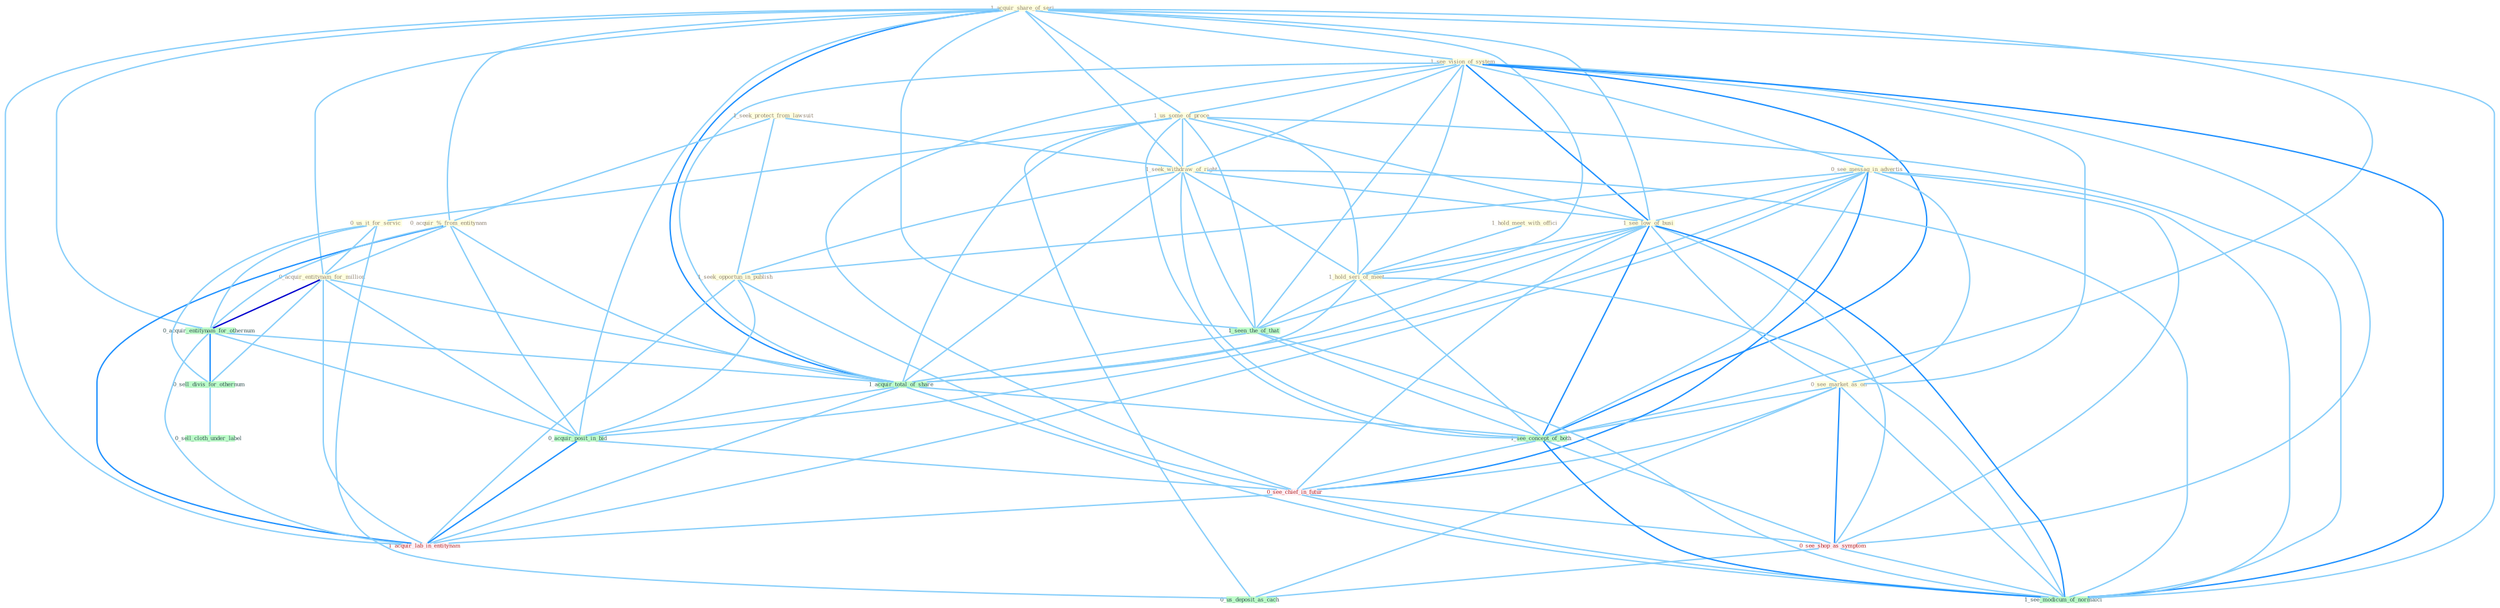 Graph G{ 
    node
    [shape=polygon,style=filled,width=.5,height=.06,color="#BDFCC9",fixedsize=true,fontsize=4,
    fontcolor="#2f4f4f"];
    {node
    [color="#ffffe0", fontcolor="#8b7d6b"] "1_acquir_share_of_seri " "1_see_vision_of_system " "1_seek_protect_from_lawsuit " "1_hold_meet_with_offici " "1_us_some_of_proce " "0_acquir_%_from_entitynam " "1_seek_withdraw_of_right " "0_see_messag_in_advertis " "0_us_it_for_servic " "1_see_low_of_busi " "1_hold_seri_of_meet " "0_acquir_entitynam_for_million " "1_seek_opportun_in_publish " "0_see_market_as_on "}
{node [color="#fff0f5", fontcolor="#b22222"] "0_see_chief_in_futur " "0_see_shop_as_symptom " "1_acquir_lab_in_entitynam "}
edge [color="#B0E2FF"];

	"1_acquir_share_of_seri " -- "1_see_vision_of_system " [w="1", color="#87cefa" ];
	"1_acquir_share_of_seri " -- "1_us_some_of_proce " [w="1", color="#87cefa" ];
	"1_acquir_share_of_seri " -- "0_acquir_%_from_entitynam " [w="1", color="#87cefa" ];
	"1_acquir_share_of_seri " -- "1_seek_withdraw_of_right " [w="1", color="#87cefa" ];
	"1_acquir_share_of_seri " -- "1_see_low_of_busi " [w="1", color="#87cefa" ];
	"1_acquir_share_of_seri " -- "1_hold_seri_of_meet " [w="1", color="#87cefa" ];
	"1_acquir_share_of_seri " -- "0_acquir_entitynam_for_million " [w="1", color="#87cefa" ];
	"1_acquir_share_of_seri " -- "0_acquir_entitynam_for_othernum " [w="1", color="#87cefa" ];
	"1_acquir_share_of_seri " -- "1_seen_the_of_that " [w="1", color="#87cefa" ];
	"1_acquir_share_of_seri " -- "1_acquir_total_of_share " [w="2", color="#1e90ff" , len=0.8];
	"1_acquir_share_of_seri " -- "0_acquir_posit_in_bid " [w="1", color="#87cefa" ];
	"1_acquir_share_of_seri " -- "1_see_concept_of_both " [w="1", color="#87cefa" ];
	"1_acquir_share_of_seri " -- "1_acquir_lab_in_entitynam " [w="1", color="#87cefa" ];
	"1_acquir_share_of_seri " -- "1_see_modicum_of_normalci " [w="1", color="#87cefa" ];
	"1_see_vision_of_system " -- "1_us_some_of_proce " [w="1", color="#87cefa" ];
	"1_see_vision_of_system " -- "1_seek_withdraw_of_right " [w="1", color="#87cefa" ];
	"1_see_vision_of_system " -- "0_see_messag_in_advertis " [w="1", color="#87cefa" ];
	"1_see_vision_of_system " -- "1_see_low_of_busi " [w="2", color="#1e90ff" , len=0.8];
	"1_see_vision_of_system " -- "1_hold_seri_of_meet " [w="1", color="#87cefa" ];
	"1_see_vision_of_system " -- "0_see_market_as_on " [w="1", color="#87cefa" ];
	"1_see_vision_of_system " -- "1_seen_the_of_that " [w="1", color="#87cefa" ];
	"1_see_vision_of_system " -- "1_acquir_total_of_share " [w="1", color="#87cefa" ];
	"1_see_vision_of_system " -- "1_see_concept_of_both " [w="2", color="#1e90ff" , len=0.8];
	"1_see_vision_of_system " -- "0_see_chief_in_futur " [w="1", color="#87cefa" ];
	"1_see_vision_of_system " -- "0_see_shop_as_symptom " [w="1", color="#87cefa" ];
	"1_see_vision_of_system " -- "1_see_modicum_of_normalci " [w="2", color="#1e90ff" , len=0.8];
	"1_seek_protect_from_lawsuit " -- "0_acquir_%_from_entitynam " [w="1", color="#87cefa" ];
	"1_seek_protect_from_lawsuit " -- "1_seek_withdraw_of_right " [w="1", color="#87cefa" ];
	"1_seek_protect_from_lawsuit " -- "1_seek_opportun_in_publish " [w="1", color="#87cefa" ];
	"1_hold_meet_with_offici " -- "1_hold_seri_of_meet " [w="1", color="#87cefa" ];
	"1_us_some_of_proce " -- "1_seek_withdraw_of_right " [w="1", color="#87cefa" ];
	"1_us_some_of_proce " -- "0_us_it_for_servic " [w="1", color="#87cefa" ];
	"1_us_some_of_proce " -- "1_see_low_of_busi " [w="1", color="#87cefa" ];
	"1_us_some_of_proce " -- "1_hold_seri_of_meet " [w="1", color="#87cefa" ];
	"1_us_some_of_proce " -- "1_seen_the_of_that " [w="1", color="#87cefa" ];
	"1_us_some_of_proce " -- "1_acquir_total_of_share " [w="1", color="#87cefa" ];
	"1_us_some_of_proce " -- "1_see_concept_of_both " [w="1", color="#87cefa" ];
	"1_us_some_of_proce " -- "0_us_deposit_as_cach " [w="1", color="#87cefa" ];
	"1_us_some_of_proce " -- "1_see_modicum_of_normalci " [w="1", color="#87cefa" ];
	"0_acquir_%_from_entitynam " -- "0_acquir_entitynam_for_million " [w="1", color="#87cefa" ];
	"0_acquir_%_from_entitynam " -- "0_acquir_entitynam_for_othernum " [w="1", color="#87cefa" ];
	"0_acquir_%_from_entitynam " -- "1_acquir_total_of_share " [w="1", color="#87cefa" ];
	"0_acquir_%_from_entitynam " -- "0_acquir_posit_in_bid " [w="1", color="#87cefa" ];
	"0_acquir_%_from_entitynam " -- "1_acquir_lab_in_entitynam " [w="2", color="#1e90ff" , len=0.8];
	"1_seek_withdraw_of_right " -- "1_see_low_of_busi " [w="1", color="#87cefa" ];
	"1_seek_withdraw_of_right " -- "1_hold_seri_of_meet " [w="1", color="#87cefa" ];
	"1_seek_withdraw_of_right " -- "1_seek_opportun_in_publish " [w="1", color="#87cefa" ];
	"1_seek_withdraw_of_right " -- "1_seen_the_of_that " [w="1", color="#87cefa" ];
	"1_seek_withdraw_of_right " -- "1_acquir_total_of_share " [w="1", color="#87cefa" ];
	"1_seek_withdraw_of_right " -- "1_see_concept_of_both " [w="1", color="#87cefa" ];
	"1_seek_withdraw_of_right " -- "1_see_modicum_of_normalci " [w="1", color="#87cefa" ];
	"0_see_messag_in_advertis " -- "1_see_low_of_busi " [w="1", color="#87cefa" ];
	"0_see_messag_in_advertis " -- "1_seek_opportun_in_publish " [w="1", color="#87cefa" ];
	"0_see_messag_in_advertis " -- "0_see_market_as_on " [w="1", color="#87cefa" ];
	"0_see_messag_in_advertis " -- "0_acquir_posit_in_bid " [w="1", color="#87cefa" ];
	"0_see_messag_in_advertis " -- "1_see_concept_of_both " [w="1", color="#87cefa" ];
	"0_see_messag_in_advertis " -- "0_see_chief_in_futur " [w="2", color="#1e90ff" , len=0.8];
	"0_see_messag_in_advertis " -- "0_see_shop_as_symptom " [w="1", color="#87cefa" ];
	"0_see_messag_in_advertis " -- "1_acquir_lab_in_entitynam " [w="1", color="#87cefa" ];
	"0_see_messag_in_advertis " -- "1_see_modicum_of_normalci " [w="1", color="#87cefa" ];
	"0_us_it_for_servic " -- "0_acquir_entitynam_for_million " [w="1", color="#87cefa" ];
	"0_us_it_for_servic " -- "0_acquir_entitynam_for_othernum " [w="1", color="#87cefa" ];
	"0_us_it_for_servic " -- "0_sell_divis_for_othernum " [w="1", color="#87cefa" ];
	"0_us_it_for_servic " -- "0_us_deposit_as_cach " [w="1", color="#87cefa" ];
	"1_see_low_of_busi " -- "1_hold_seri_of_meet " [w="1", color="#87cefa" ];
	"1_see_low_of_busi " -- "0_see_market_as_on " [w="1", color="#87cefa" ];
	"1_see_low_of_busi " -- "1_seen_the_of_that " [w="1", color="#87cefa" ];
	"1_see_low_of_busi " -- "1_acquir_total_of_share " [w="1", color="#87cefa" ];
	"1_see_low_of_busi " -- "1_see_concept_of_both " [w="2", color="#1e90ff" , len=0.8];
	"1_see_low_of_busi " -- "0_see_chief_in_futur " [w="1", color="#87cefa" ];
	"1_see_low_of_busi " -- "0_see_shop_as_symptom " [w="1", color="#87cefa" ];
	"1_see_low_of_busi " -- "1_see_modicum_of_normalci " [w="2", color="#1e90ff" , len=0.8];
	"1_hold_seri_of_meet " -- "1_seen_the_of_that " [w="1", color="#87cefa" ];
	"1_hold_seri_of_meet " -- "1_acquir_total_of_share " [w="1", color="#87cefa" ];
	"1_hold_seri_of_meet " -- "1_see_concept_of_both " [w="1", color="#87cefa" ];
	"1_hold_seri_of_meet " -- "1_see_modicum_of_normalci " [w="1", color="#87cefa" ];
	"0_acquir_entitynam_for_million " -- "0_acquir_entitynam_for_othernum " [w="3", color="#0000cd" , len=0.6];
	"0_acquir_entitynam_for_million " -- "0_sell_divis_for_othernum " [w="1", color="#87cefa" ];
	"0_acquir_entitynam_for_million " -- "1_acquir_total_of_share " [w="1", color="#87cefa" ];
	"0_acquir_entitynam_for_million " -- "0_acquir_posit_in_bid " [w="1", color="#87cefa" ];
	"0_acquir_entitynam_for_million " -- "1_acquir_lab_in_entitynam " [w="1", color="#87cefa" ];
	"1_seek_opportun_in_publish " -- "0_acquir_posit_in_bid " [w="1", color="#87cefa" ];
	"1_seek_opportun_in_publish " -- "0_see_chief_in_futur " [w="1", color="#87cefa" ];
	"1_seek_opportun_in_publish " -- "1_acquir_lab_in_entitynam " [w="1", color="#87cefa" ];
	"0_see_market_as_on " -- "1_see_concept_of_both " [w="1", color="#87cefa" ];
	"0_see_market_as_on " -- "0_see_chief_in_futur " [w="1", color="#87cefa" ];
	"0_see_market_as_on " -- "0_see_shop_as_symptom " [w="2", color="#1e90ff" , len=0.8];
	"0_see_market_as_on " -- "0_us_deposit_as_cach " [w="1", color="#87cefa" ];
	"0_see_market_as_on " -- "1_see_modicum_of_normalci " [w="1", color="#87cefa" ];
	"0_acquir_entitynam_for_othernum " -- "0_sell_divis_for_othernum " [w="2", color="#1e90ff" , len=0.8];
	"0_acquir_entitynam_for_othernum " -- "1_acquir_total_of_share " [w="1", color="#87cefa" ];
	"0_acquir_entitynam_for_othernum " -- "0_acquir_posit_in_bid " [w="1", color="#87cefa" ];
	"0_acquir_entitynam_for_othernum " -- "1_acquir_lab_in_entitynam " [w="1", color="#87cefa" ];
	"1_seen_the_of_that " -- "1_acquir_total_of_share " [w="1", color="#87cefa" ];
	"1_seen_the_of_that " -- "1_see_concept_of_both " [w="1", color="#87cefa" ];
	"1_seen_the_of_that " -- "1_see_modicum_of_normalci " [w="1", color="#87cefa" ];
	"0_sell_divis_for_othernum " -- "0_sell_cloth_under_label " [w="1", color="#87cefa" ];
	"1_acquir_total_of_share " -- "0_acquir_posit_in_bid " [w="1", color="#87cefa" ];
	"1_acquir_total_of_share " -- "1_see_concept_of_both " [w="1", color="#87cefa" ];
	"1_acquir_total_of_share " -- "1_acquir_lab_in_entitynam " [w="1", color="#87cefa" ];
	"1_acquir_total_of_share " -- "1_see_modicum_of_normalci " [w="1", color="#87cefa" ];
	"0_acquir_posit_in_bid " -- "0_see_chief_in_futur " [w="1", color="#87cefa" ];
	"0_acquir_posit_in_bid " -- "1_acquir_lab_in_entitynam " [w="2", color="#1e90ff" , len=0.8];
	"1_see_concept_of_both " -- "0_see_chief_in_futur " [w="1", color="#87cefa" ];
	"1_see_concept_of_both " -- "0_see_shop_as_symptom " [w="1", color="#87cefa" ];
	"1_see_concept_of_both " -- "1_see_modicum_of_normalci " [w="2", color="#1e90ff" , len=0.8];
	"0_see_chief_in_futur " -- "0_see_shop_as_symptom " [w="1", color="#87cefa" ];
	"0_see_chief_in_futur " -- "1_acquir_lab_in_entitynam " [w="1", color="#87cefa" ];
	"0_see_chief_in_futur " -- "1_see_modicum_of_normalci " [w="1", color="#87cefa" ];
	"0_see_shop_as_symptom " -- "0_us_deposit_as_cach " [w="1", color="#87cefa" ];
	"0_see_shop_as_symptom " -- "1_see_modicum_of_normalci " [w="1", color="#87cefa" ];
}